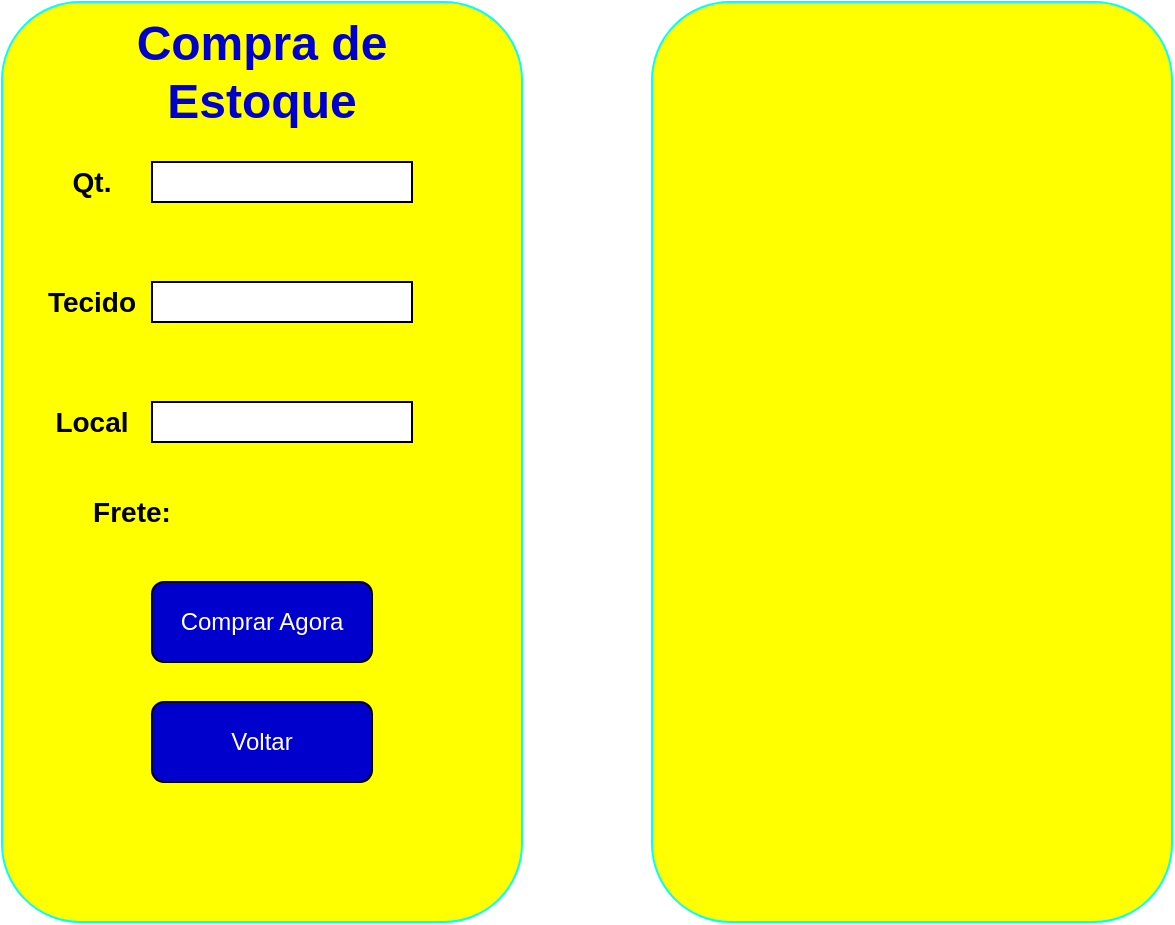 <mxfile version="24.5.4" type="device">
  <diagram name="Página-1" id="irgvhzZaq6-zG55fmrVL">
    <mxGraphModel dx="1434" dy="782" grid="1" gridSize="10" guides="1" tooltips="1" connect="1" arrows="1" fold="1" page="1" pageScale="1" pageWidth="827" pageHeight="1169" math="0" shadow="0">
      <root>
        <mxCell id="0" />
        <mxCell id="1" parent="0" />
        <mxCell id="VEUq_RC-aavcs4L_vAxr-1" value="" style="rounded=1;whiteSpace=wrap;html=1;movable=0;resizable=0;rotatable=0;deletable=0;editable=0;locked=1;connectable=0;fillColor=#FFFF00;strokeColor=#00FFFF;" vertex="1" parent="1">
          <mxGeometry x="135" y="80" width="260" height="460" as="geometry" />
        </mxCell>
        <mxCell id="VEUq_RC-aavcs4L_vAxr-2" value="&lt;font color=&quot;#0000cc&quot; style=&quot;font-size: 24px;&quot;&gt;&lt;b style=&quot;&quot;&gt;Compra de Estoque&lt;/b&gt;&lt;/font&gt;" style="text;html=1;align=center;verticalAlign=middle;whiteSpace=wrap;rounded=0;" vertex="1" parent="1">
          <mxGeometry x="190" y="100" width="150" height="30" as="geometry" />
        </mxCell>
        <mxCell id="VEUq_RC-aavcs4L_vAxr-4" value="" style="rounded=0;whiteSpace=wrap;html=1;" vertex="1" parent="1">
          <mxGeometry x="210" y="160" width="130" height="20" as="geometry" />
        </mxCell>
        <mxCell id="VEUq_RC-aavcs4L_vAxr-5" value="&lt;font style=&quot;font-size: 14px;&quot;&gt;&lt;b&gt;Qt.&lt;/b&gt;&lt;/font&gt;" style="text;html=1;align=center;verticalAlign=middle;whiteSpace=wrap;rounded=0;" vertex="1" parent="1">
          <mxGeometry x="150" y="155" width="60" height="30" as="geometry" />
        </mxCell>
        <mxCell id="VEUq_RC-aavcs4L_vAxr-6" value="" style="rounded=0;whiteSpace=wrap;html=1;" vertex="1" parent="1">
          <mxGeometry x="210" y="220" width="130" height="20" as="geometry" />
        </mxCell>
        <mxCell id="VEUq_RC-aavcs4L_vAxr-7" value="&lt;font style=&quot;font-size: 14px;&quot;&gt;&lt;b&gt;Tecido&lt;/b&gt;&lt;/font&gt;" style="text;html=1;align=center;verticalAlign=middle;whiteSpace=wrap;rounded=0;" vertex="1" parent="1">
          <mxGeometry x="150" y="215" width="60" height="30" as="geometry" />
        </mxCell>
        <mxCell id="VEUq_RC-aavcs4L_vAxr-8" value="" style="rounded=0;whiteSpace=wrap;html=1;" vertex="1" parent="1">
          <mxGeometry x="210" y="280" width="130" height="20" as="geometry" />
        </mxCell>
        <mxCell id="VEUq_RC-aavcs4L_vAxr-9" value="&lt;font style=&quot;font-size: 14px;&quot;&gt;&lt;b&gt;Local&lt;/b&gt;&lt;/font&gt;" style="text;html=1;align=center;verticalAlign=middle;whiteSpace=wrap;rounded=0;" vertex="1" parent="1">
          <mxGeometry x="150" y="275" width="60" height="30" as="geometry" />
        </mxCell>
        <mxCell id="VEUq_RC-aavcs4L_vAxr-10" value="&lt;font color=&quot;#ffffff&quot;&gt;Comprar Agora&lt;/font&gt;" style="rounded=1;whiteSpace=wrap;html=1;fillColor=#0000CC;" vertex="1" parent="1">
          <mxGeometry x="210" y="370" width="110" height="40" as="geometry" />
        </mxCell>
        <mxCell id="VEUq_RC-aavcs4L_vAxr-11" value="&lt;font color=&quot;#ffffff&quot;&gt;Voltar&lt;/font&gt;" style="rounded=1;whiteSpace=wrap;html=1;fillColor=#0000CC;" vertex="1" parent="1">
          <mxGeometry x="210" y="430" width="110" height="40" as="geometry" />
        </mxCell>
        <mxCell id="VEUq_RC-aavcs4L_vAxr-12" value="&lt;b&gt;&lt;font style=&quot;font-size: 14px;&quot;&gt;Frete:&lt;/font&gt;&lt;/b&gt;" style="text;html=1;align=center;verticalAlign=middle;whiteSpace=wrap;rounded=0;" vertex="1" parent="1">
          <mxGeometry x="170" y="320" width="60" height="30" as="geometry" />
        </mxCell>
        <mxCell id="VEUq_RC-aavcs4L_vAxr-14" value="" style="rounded=1;whiteSpace=wrap;html=1;movable=1;resizable=1;rotatable=1;deletable=1;editable=1;locked=0;connectable=1;fillColor=#FFFF00;strokeColor=#00FFFF;" vertex="1" parent="1">
          <mxGeometry x="460" y="80" width="260" height="460" as="geometry" />
        </mxCell>
      </root>
    </mxGraphModel>
  </diagram>
</mxfile>
